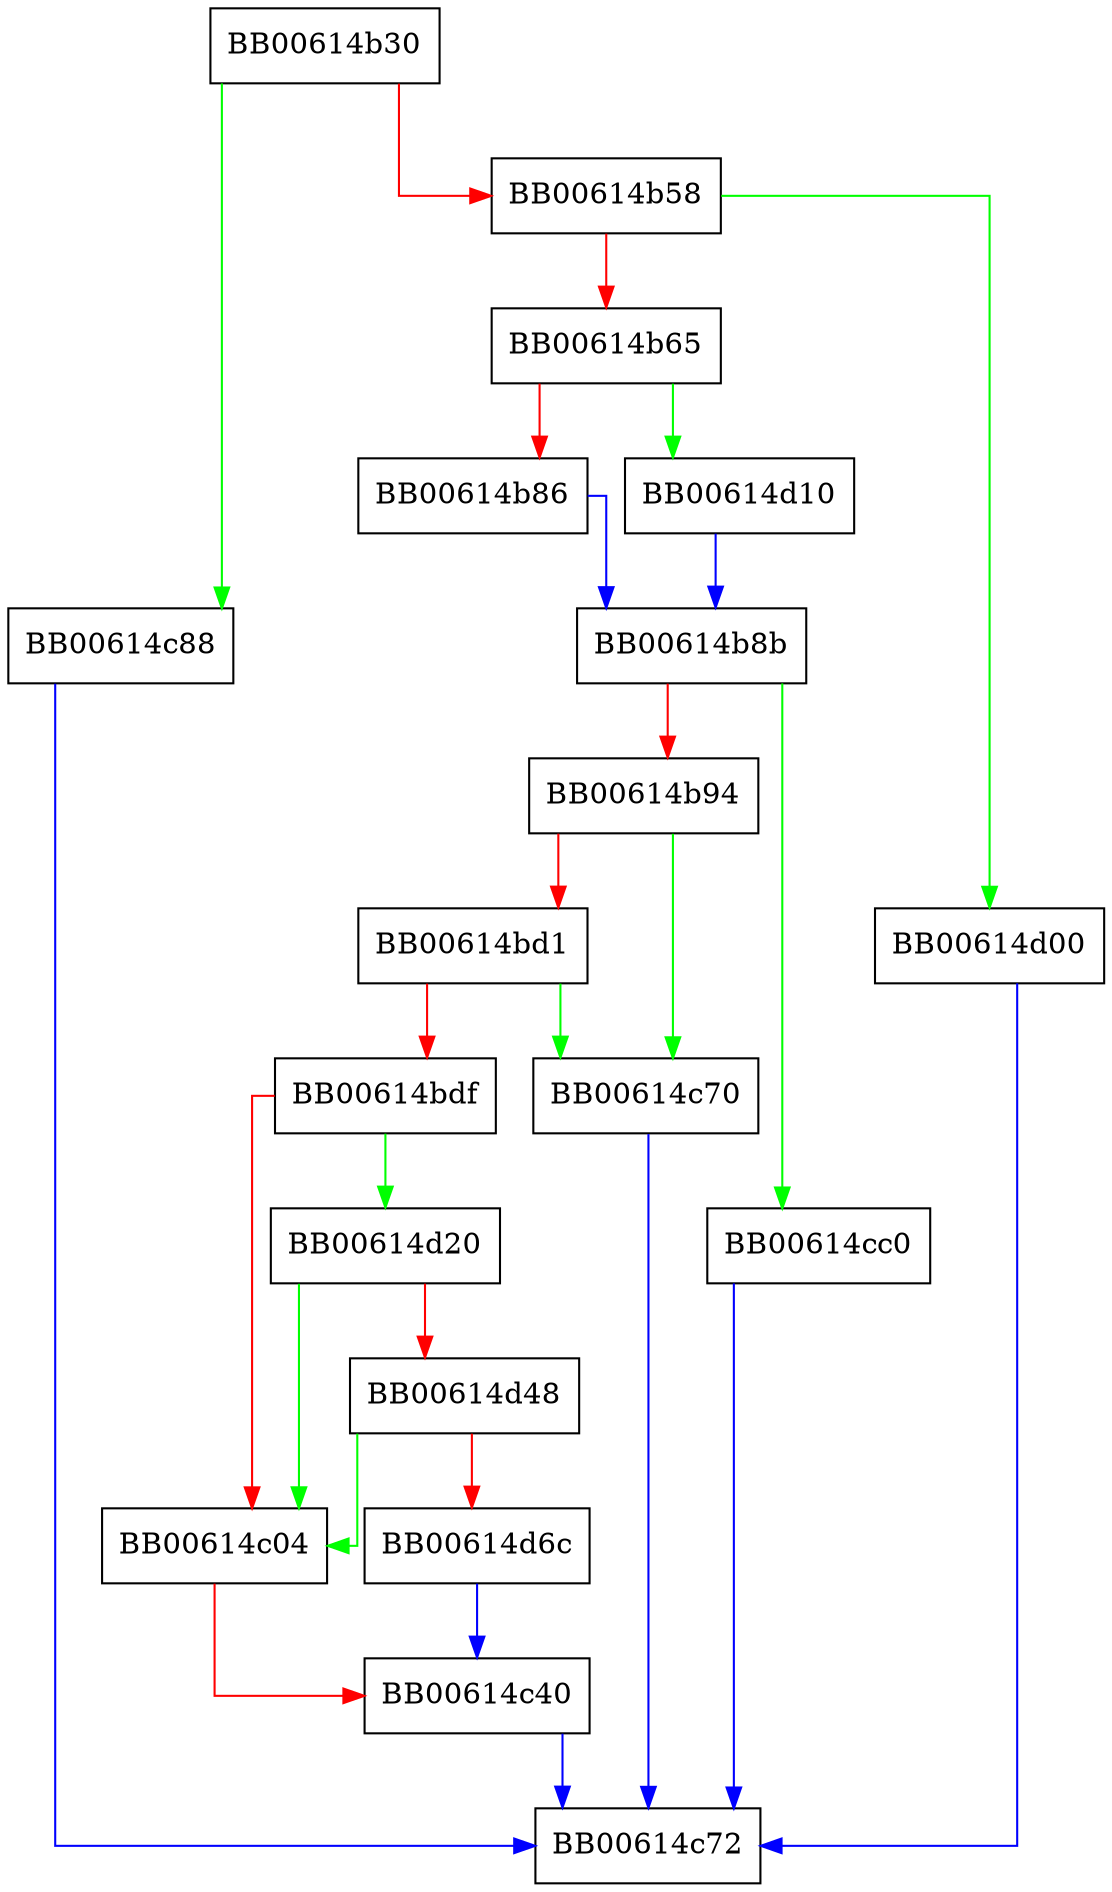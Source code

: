 digraph PEM_do_header {
  node [shape="box"];
  graph [splines=ortho];
  BB00614b30 -> BB00614c88 [color="green"];
  BB00614b30 -> BB00614b58 [color="red"];
  BB00614b58 -> BB00614d00 [color="green"];
  BB00614b58 -> BB00614b65 [color="red"];
  BB00614b65 -> BB00614d10 [color="green"];
  BB00614b65 -> BB00614b86 [color="red"];
  BB00614b86 -> BB00614b8b [color="blue"];
  BB00614b8b -> BB00614cc0 [color="green"];
  BB00614b8b -> BB00614b94 [color="red"];
  BB00614b94 -> BB00614c70 [color="green"];
  BB00614b94 -> BB00614bd1 [color="red"];
  BB00614bd1 -> BB00614c70 [color="green"];
  BB00614bd1 -> BB00614bdf [color="red"];
  BB00614bdf -> BB00614d20 [color="green"];
  BB00614bdf -> BB00614c04 [color="red"];
  BB00614c04 -> BB00614c40 [color="red"];
  BB00614c40 -> BB00614c72 [color="blue"];
  BB00614c70 -> BB00614c72 [color="blue"];
  BB00614c88 -> BB00614c72 [color="blue"];
  BB00614cc0 -> BB00614c72 [color="blue"];
  BB00614d00 -> BB00614c72 [color="blue"];
  BB00614d10 -> BB00614b8b [color="blue"];
  BB00614d20 -> BB00614c04 [color="green"];
  BB00614d20 -> BB00614d48 [color="red"];
  BB00614d48 -> BB00614c04 [color="green"];
  BB00614d48 -> BB00614d6c [color="red"];
  BB00614d6c -> BB00614c40 [color="blue"];
}